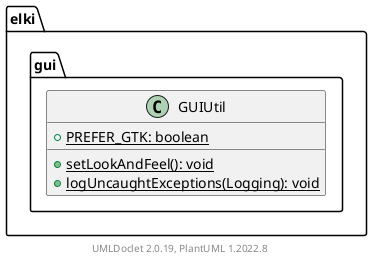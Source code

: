@startuml
    remove .*\.(Instance|Par|Parameterizer|Factory)$
    namespace elki.gui {

        class GUIUtil [[GUIUtil.html]] {
            {static} +PREFER_GTK: boolean
            {static} +setLookAndFeel(): void
            {static} +logUncaughtExceptions(Logging): void
        }

    }

    center footer UMLDoclet 2.0.19, PlantUML 1.2022.8
@enduml
